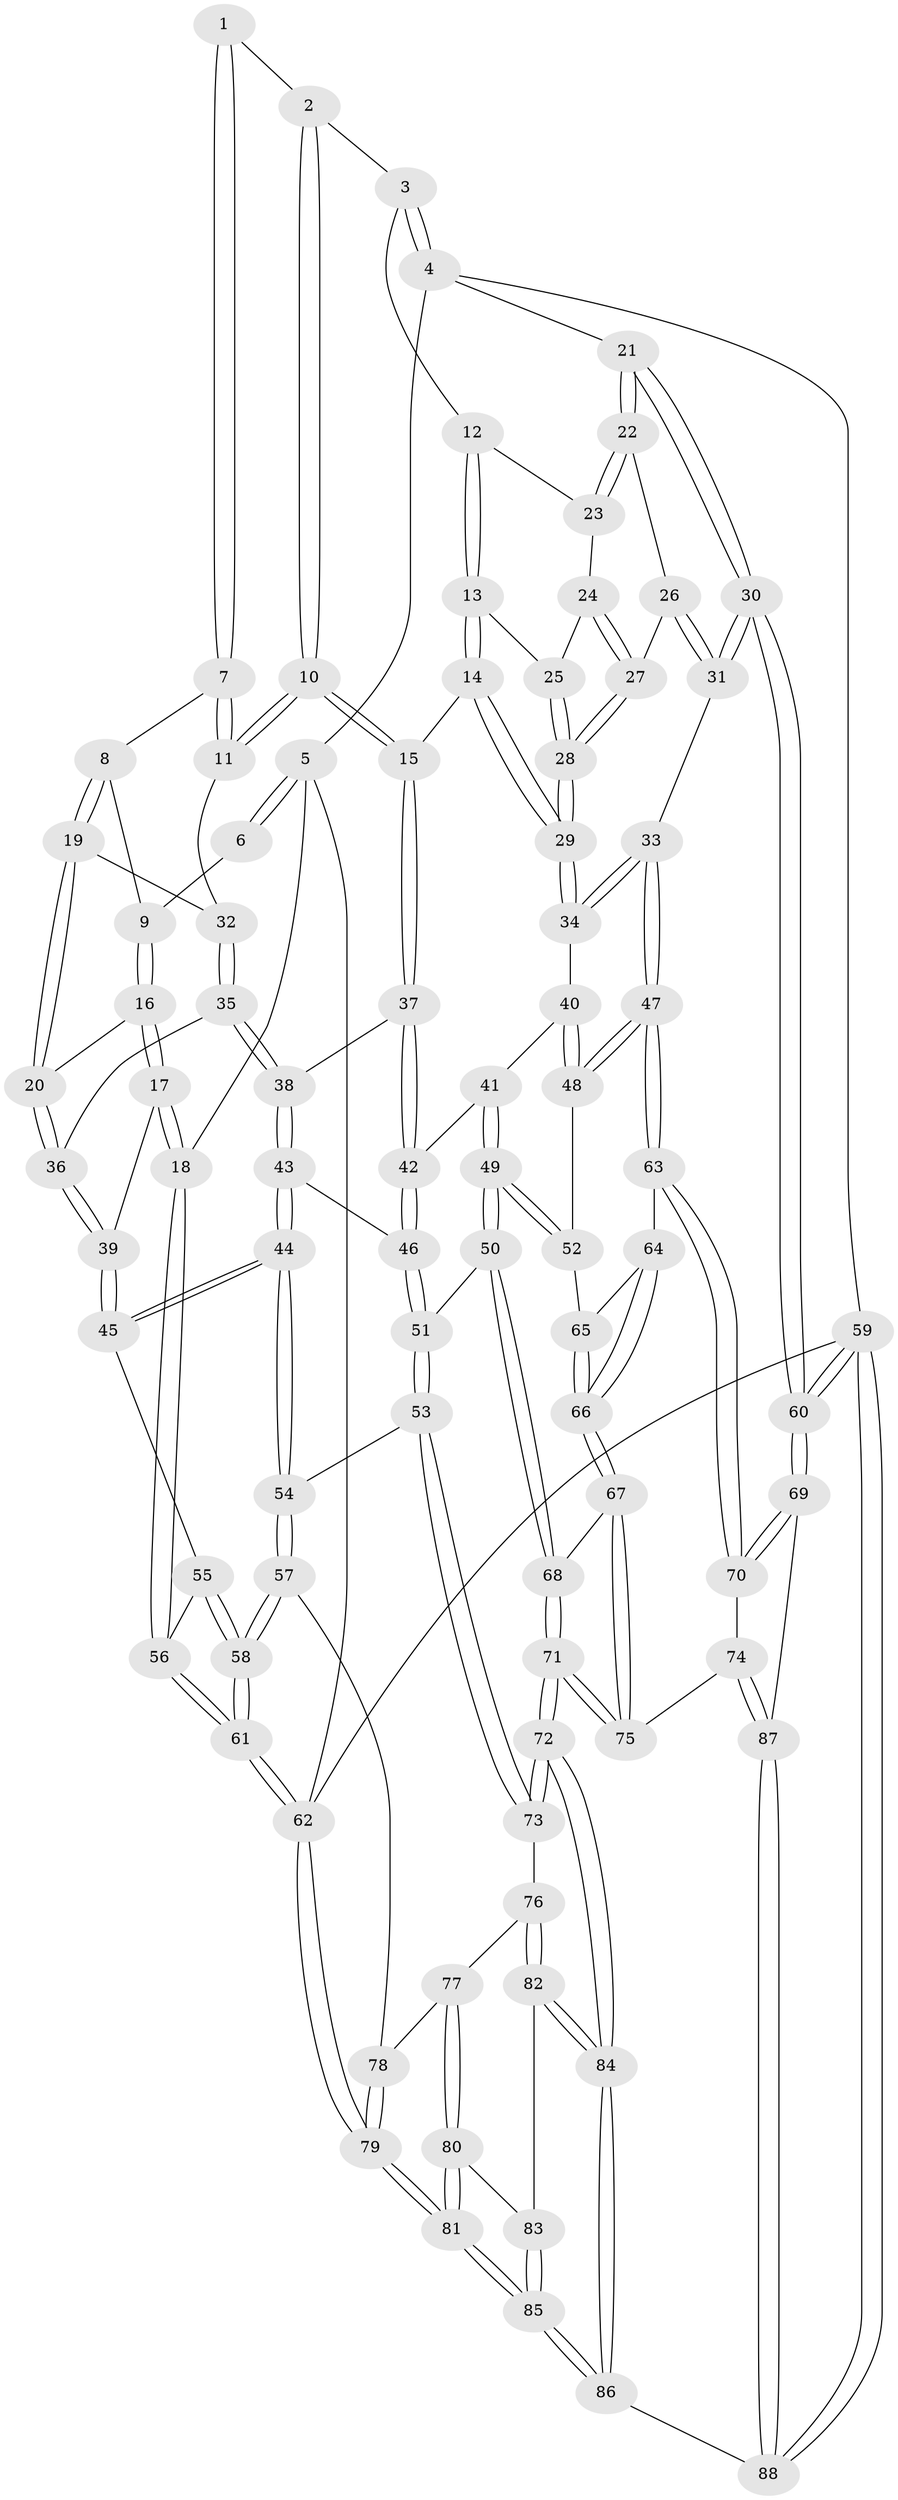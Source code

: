 // Generated by graph-tools (version 1.1) at 2025/11/02/27/25 16:11:55]
// undirected, 88 vertices, 217 edges
graph export_dot {
graph [start="1"]
  node [color=gray90,style=filled];
  1 [pos="+0.3294851640137586+0"];
  2 [pos="+0.480403558723019+0"];
  3 [pos="+0.7249660655251361+0"];
  4 [pos="+1+0"];
  5 [pos="+0+0"];
  6 [pos="+0.08104687541979669+0"];
  7 [pos="+0.2821601002321961+0.10095188465845965"];
  8 [pos="+0.1384728818924346+0"];
  9 [pos="+0.13715364774902783+0"];
  10 [pos="+0.48695523563875326+0.09540952779524274"];
  11 [pos="+0.28461267015835706+0.11566790700391434"];
  12 [pos="+0.7038999532216683+0.04697256796376853"];
  13 [pos="+0.7004313162386028+0.0599464137944571"];
  14 [pos="+0.6304309772905026+0.12608049497021914"];
  15 [pos="+0.5064812267047794+0.12576115375261543"];
  16 [pos="+0.08902173001397722+0.16236890437530704"];
  17 [pos="+0+0.2262528003409011"];
  18 [pos="+0+0.2157845339705082"];
  19 [pos="+0.19837033960942632+0.1299373288103733"];
  20 [pos="+0.09223678184128899+0.16246665025728044"];
  21 [pos="+1+0"];
  22 [pos="+1+0"];
  23 [pos="+0.8631696448259356+0.04566819683608047"];
  24 [pos="+0.815546217178803+0.09316080511929342"];
  25 [pos="+0.715097513226972+0.06961575041131184"];
  26 [pos="+0.8559264711817457+0.1498371079913932"];
  27 [pos="+0.7989520558279075+0.16093249639442309"];
  28 [pos="+0.7917527891875424+0.16937303221147984"];
  29 [pos="+0.7570562930966952+0.2714196155758681"];
  30 [pos="+1+0.34131326428665126"];
  31 [pos="+1+0.3554056955575604"];
  32 [pos="+0.2712549943026499+0.13102250801848858"];
  33 [pos="+0.9192445729689012+0.38940049549863254"];
  34 [pos="+0.7577308514752965+0.27425622823292567"];
  35 [pos="+0.2818908606545142+0.22803835652938556"];
  36 [pos="+0.18609451202287508+0.24943685612076139"];
  37 [pos="+0.4858521733437518+0.26023562597724326"];
  38 [pos="+0.30101538134826716+0.25939732635452567"];
  39 [pos="+0.14992619768651017+0.3826450358909601"];
  40 [pos="+0.6477230831786015+0.3216640955688223"];
  41 [pos="+0.5068580066434814+0.3032452542959535"];
  42 [pos="+0.49605665960669587+0.28840375990240363"];
  43 [pos="+0.26946091159741603+0.3584659464996602"];
  44 [pos="+0.17003691204793167+0.4026281756166948"];
  45 [pos="+0.15595315163227189+0.3897631771759928"];
  46 [pos="+0.3305285819625162+0.39356881310053343"];
  47 [pos="+0.8413397953349603+0.49612480304152307"];
  48 [pos="+0.6525419864926553+0.4471190691897702"];
  49 [pos="+0.4997192595887842+0.47701299393486407"];
  50 [pos="+0.42937542443089954+0.5311538967254467"];
  51 [pos="+0.39892392544792377+0.5284695625393233"];
  52 [pos="+0.5720704597135381+0.4957457009652859"];
  53 [pos="+0.22422431086112013+0.6037335456411206"];
  54 [pos="+0.173236864342966+0.5774975236731873"];
  55 [pos="+0.056351510373557616+0.4374736942545484"];
  56 [pos="+0+0.39707055497529314"];
  57 [pos="+0.028788041901637272+0.6202887048165957"];
  58 [pos="+0+0.6239001131162848"];
  59 [pos="+1+1"];
  60 [pos="+1+0.9767122115526169"];
  61 [pos="+0+0.631801171415694"];
  62 [pos="+0+1"];
  63 [pos="+0.8241758515111139+0.5536544051417286"];
  64 [pos="+0.7423048665212526+0.5756882448094041"];
  65 [pos="+0.5867138362963731+0.5163992943076275"];
  66 [pos="+0.615319604232533+0.6665055025835153"];
  67 [pos="+0.6099879674107374+0.6774893784268462"];
  68 [pos="+0.430270572175391+0.5334440550416882"];
  69 [pos="+1+0.8621026962983159"];
  70 [pos="+0.8469141720269655+0.646349116063834"];
  71 [pos="+0.4652344151304151+0.7831228515291689"];
  72 [pos="+0.4471617295272582+0.807114382466141"];
  73 [pos="+0.24607055801577976+0.6665616276154567"];
  74 [pos="+0.7254509118873119+0.7928744644884405"];
  75 [pos="+0.6048189973277976+0.7158543095956141"];
  76 [pos="+0.2192632467113181+0.7480149388990449"];
  77 [pos="+0.14499986389878422+0.7840972936691153"];
  78 [pos="+0.1023942175459994+0.7691617451220504"];
  79 [pos="+0+1"];
  80 [pos="+0.14344634108284737+0.8154055778999676"];
  81 [pos="+0+1"];
  82 [pos="+0.2306044045140508+0.8111776336722886"];
  83 [pos="+0.2163022470416473+0.8469194566449527"];
  84 [pos="+0.44020097522559776+0.8639473632026579"];
  85 [pos="+0.17208669198479137+1"];
  86 [pos="+0.4510029512607162+1"];
  87 [pos="+0.7322545463832418+0.8269391007840384"];
  88 [pos="+0.6640555803589157+1"];
  1 -- 2;
  1 -- 7;
  1 -- 7;
  2 -- 3;
  2 -- 10;
  2 -- 10;
  3 -- 4;
  3 -- 4;
  3 -- 12;
  4 -- 5;
  4 -- 21;
  4 -- 59;
  5 -- 6;
  5 -- 6;
  5 -- 18;
  5 -- 62;
  6 -- 9;
  7 -- 8;
  7 -- 11;
  7 -- 11;
  8 -- 9;
  8 -- 19;
  8 -- 19;
  9 -- 16;
  9 -- 16;
  10 -- 11;
  10 -- 11;
  10 -- 15;
  10 -- 15;
  11 -- 32;
  12 -- 13;
  12 -- 13;
  12 -- 23;
  13 -- 14;
  13 -- 14;
  13 -- 25;
  14 -- 15;
  14 -- 29;
  14 -- 29;
  15 -- 37;
  15 -- 37;
  16 -- 17;
  16 -- 17;
  16 -- 20;
  17 -- 18;
  17 -- 18;
  17 -- 39;
  18 -- 56;
  18 -- 56;
  19 -- 20;
  19 -- 20;
  19 -- 32;
  20 -- 36;
  20 -- 36;
  21 -- 22;
  21 -- 22;
  21 -- 30;
  21 -- 30;
  22 -- 23;
  22 -- 23;
  22 -- 26;
  23 -- 24;
  24 -- 25;
  24 -- 27;
  24 -- 27;
  25 -- 28;
  25 -- 28;
  26 -- 27;
  26 -- 31;
  26 -- 31;
  27 -- 28;
  27 -- 28;
  28 -- 29;
  28 -- 29;
  29 -- 34;
  29 -- 34;
  30 -- 31;
  30 -- 31;
  30 -- 60;
  30 -- 60;
  31 -- 33;
  32 -- 35;
  32 -- 35;
  33 -- 34;
  33 -- 34;
  33 -- 47;
  33 -- 47;
  34 -- 40;
  35 -- 36;
  35 -- 38;
  35 -- 38;
  36 -- 39;
  36 -- 39;
  37 -- 38;
  37 -- 42;
  37 -- 42;
  38 -- 43;
  38 -- 43;
  39 -- 45;
  39 -- 45;
  40 -- 41;
  40 -- 48;
  40 -- 48;
  41 -- 42;
  41 -- 49;
  41 -- 49;
  42 -- 46;
  42 -- 46;
  43 -- 44;
  43 -- 44;
  43 -- 46;
  44 -- 45;
  44 -- 45;
  44 -- 54;
  44 -- 54;
  45 -- 55;
  46 -- 51;
  46 -- 51;
  47 -- 48;
  47 -- 48;
  47 -- 63;
  47 -- 63;
  48 -- 52;
  49 -- 50;
  49 -- 50;
  49 -- 52;
  49 -- 52;
  50 -- 51;
  50 -- 68;
  50 -- 68;
  51 -- 53;
  51 -- 53;
  52 -- 65;
  53 -- 54;
  53 -- 73;
  53 -- 73;
  54 -- 57;
  54 -- 57;
  55 -- 56;
  55 -- 58;
  55 -- 58;
  56 -- 61;
  56 -- 61;
  57 -- 58;
  57 -- 58;
  57 -- 78;
  58 -- 61;
  58 -- 61;
  59 -- 60;
  59 -- 60;
  59 -- 88;
  59 -- 88;
  59 -- 62;
  60 -- 69;
  60 -- 69;
  61 -- 62;
  61 -- 62;
  62 -- 79;
  62 -- 79;
  63 -- 64;
  63 -- 70;
  63 -- 70;
  64 -- 65;
  64 -- 66;
  64 -- 66;
  65 -- 66;
  65 -- 66;
  66 -- 67;
  66 -- 67;
  67 -- 68;
  67 -- 75;
  67 -- 75;
  68 -- 71;
  68 -- 71;
  69 -- 70;
  69 -- 70;
  69 -- 87;
  70 -- 74;
  71 -- 72;
  71 -- 72;
  71 -- 75;
  71 -- 75;
  72 -- 73;
  72 -- 73;
  72 -- 84;
  72 -- 84;
  73 -- 76;
  74 -- 75;
  74 -- 87;
  74 -- 87;
  76 -- 77;
  76 -- 82;
  76 -- 82;
  77 -- 78;
  77 -- 80;
  77 -- 80;
  78 -- 79;
  78 -- 79;
  79 -- 81;
  79 -- 81;
  80 -- 81;
  80 -- 81;
  80 -- 83;
  81 -- 85;
  81 -- 85;
  82 -- 83;
  82 -- 84;
  82 -- 84;
  83 -- 85;
  83 -- 85;
  84 -- 86;
  84 -- 86;
  85 -- 86;
  85 -- 86;
  86 -- 88;
  87 -- 88;
  87 -- 88;
}
